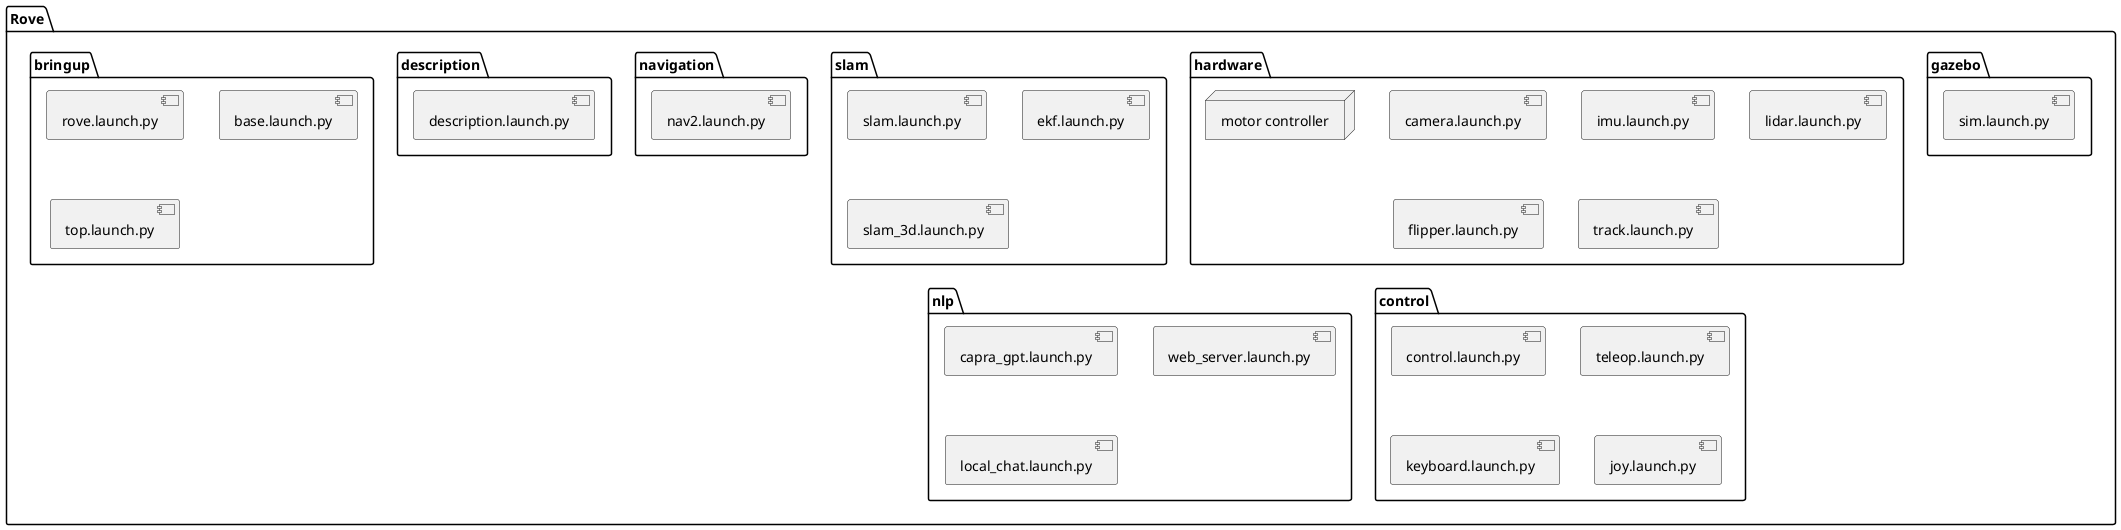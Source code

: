 @startuml

folder "Rove" as rove {
    [gazebo]
    [hardware]
    [slam]
    [navigation]
    [description]
    [bringup]
    [control]
    [nlp]
}

package "Rove control" as control {
    [control.launch.py]
    [teleop.launch.py]
    [keyboard.launch.py]
    [joy.launch.py]
}

package "Natural Language Processing" as nlp {
    [capra_gpt.launch.py]
    [web_server.launch.py]
    [local_chat.launch.py]
}

package "Rove hardware" as hardware {
    [camera.launch.py]
    [imu.launch.py]
    [lidar.launch.py]
    [flipper.launch.py]
    [track.launch.py]
    node "motor controller" as motor {
    }
}

package "Rove description" as description {
    [description.launch.py]
}

package "Rove Gazebo" as gazebo {
    [sim.launch.py]
}

package "Rove Bringup" as bringup {
    [rove.launch.py]
    [base.launch.py]
    [top.launch.py]
}

package "Rove Navigation" as navigation {
    [nav2.launch.py]
}

package "Rove SLAM" as slam {
    [slam.launch.py]
    [ekf.launch.py]
    [slam_3d.launch.py]
}

@enduml
